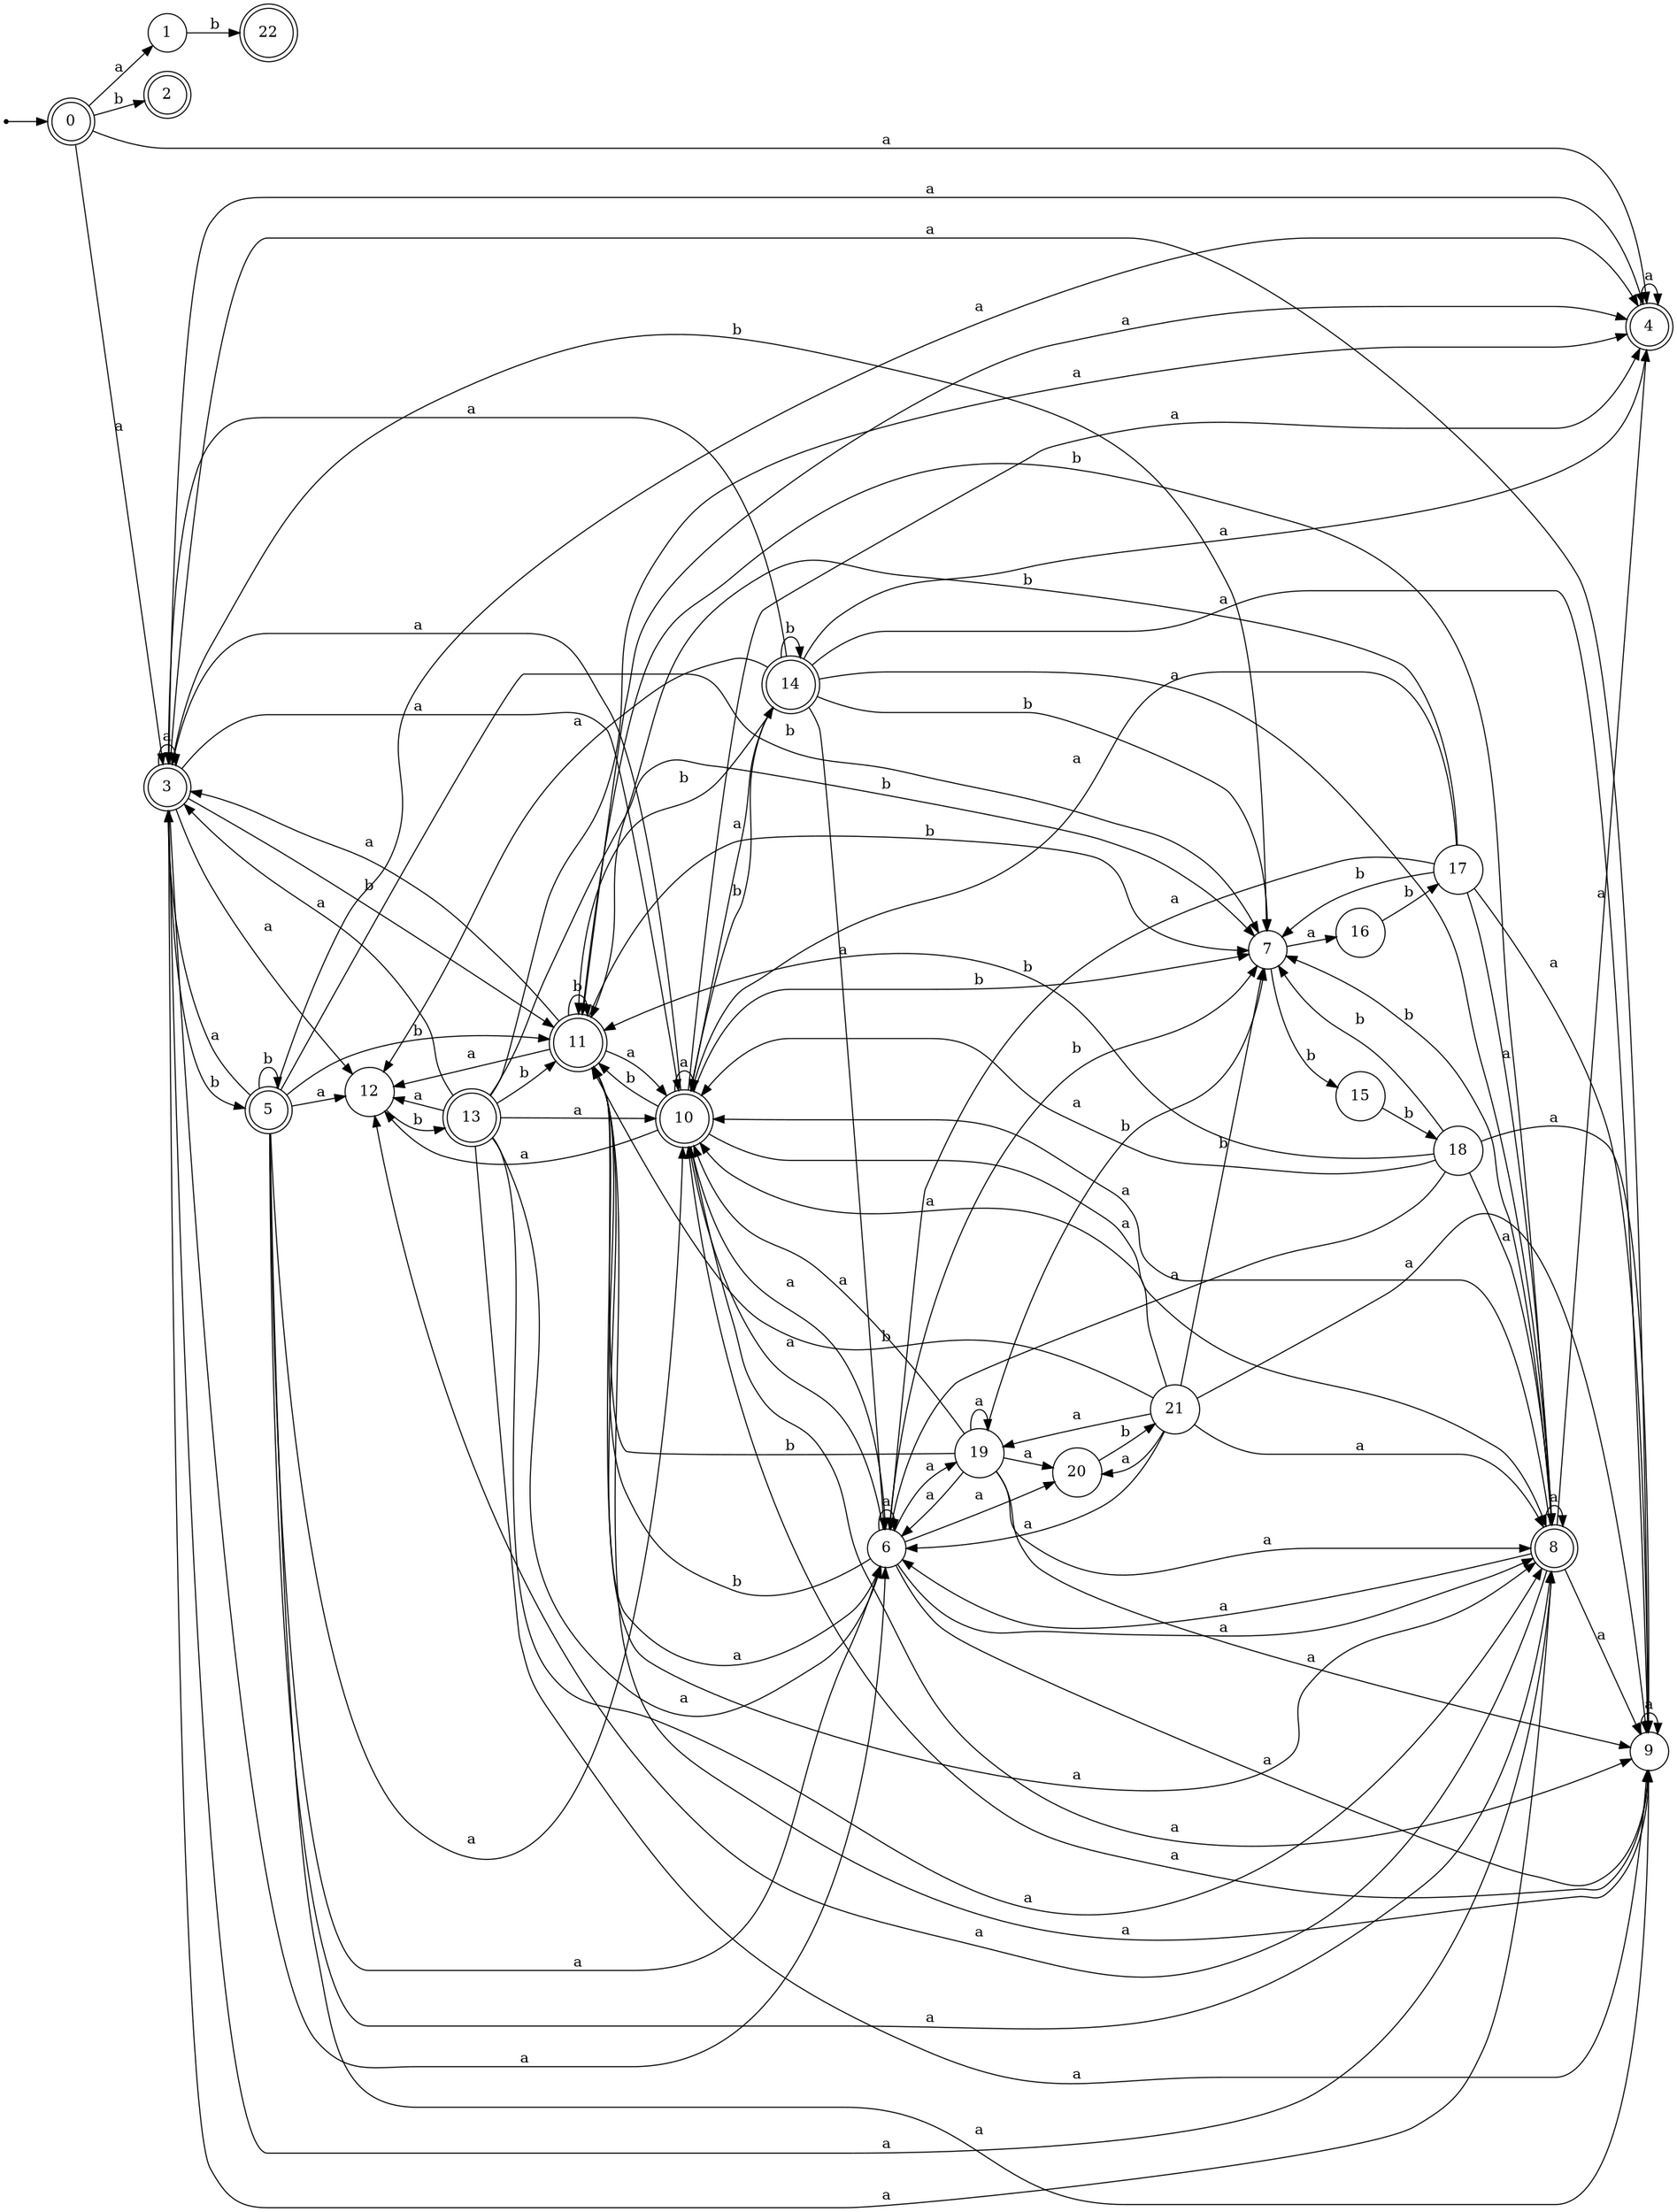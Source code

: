 digraph finite_state_machine {
rankdir=LR;
size="20,20";
node [shape = point]; "dummy0"
node [shape = doublecircle]; "0";"dummy0" -> "0";
node [shape = circle]; "1";
node [shape = doublecircle]; "2";node [shape = doublecircle]; "3";node [shape = doublecircle]; "4";node [shape = doublecircle]; "5";node [shape = circle]; "6";
node [shape = circle]; "7";
node [shape = doublecircle]; "8";node [shape = circle]; "9";
node [shape = doublecircle]; "10";node [shape = doublecircle]; "11";node [shape = circle]; "12";
node [shape = doublecircle]; "13";node [shape = doublecircle]; "14";node [shape = circle]; "15";
node [shape = circle]; "16";
node [shape = circle]; "17";
node [shape = circle]; "18";
node [shape = circle]; "19";
node [shape = circle]; "20";
node [shape = circle]; "21";
node [shape = doublecircle]; "22";"0" -> "1" [label = "a"];
 "0" -> "3" [label = "a"];
 "0" -> "4" [label = "a"];
 "0" -> "2" [label = "b"];
 "4" -> "4" [label = "a"];
 "3" -> "3" [label = "a"];
 "3" -> "4" [label = "a"];
 "3" -> "6" [label = "a"];
 "3" -> "8" [label = "a"];
 "3" -> "9" [label = "a"];
 "3" -> "10" [label = "a"];
 "3" -> "12" [label = "a"];
 "3" -> "11" [label = "b"];
 "3" -> "5" [label = "b"];
 "3" -> "7" [label = "b"];
 "12" -> "13" [label = "b"];
 "13" -> "3" [label = "a"];
 "13" -> "4" [label = "a"];
 "13" -> "6" [label = "a"];
 "13" -> "8" [label = "a"];
 "13" -> "9" [label = "a"];
 "13" -> "10" [label = "a"];
 "13" -> "12" [label = "a"];
 "13" -> "11" [label = "b"];
 "13" -> "7" [label = "b"];
 "11" -> "11" [label = "b"];
 "11" -> "7" [label = "b"];
 "11" -> "3" [label = "a"];
 "11" -> "4" [label = "a"];
 "11" -> "6" [label = "a"];
 "11" -> "8" [label = "a"];
 "11" -> "9" [label = "a"];
 "11" -> "10" [label = "a"];
 "11" -> "12" [label = "a"];
 "10" -> "3" [label = "a"];
 "10" -> "4" [label = "a"];
 "10" -> "6" [label = "a"];
 "10" -> "8" [label = "a"];
 "10" -> "9" [label = "a"];
 "10" -> "10" [label = "a"];
 "10" -> "12" [label = "a"];
 "10" -> "11" [label = "b"];
 "10" -> "14" [label = "b"];
 "10" -> "7" [label = "b"];
 "14" -> "11" [label = "b"];
 "14" -> "14" [label = "b"];
 "14" -> "7" [label = "b"];
 "14" -> "3" [label = "a"];
 "14" -> "4" [label = "a"];
 "14" -> "6" [label = "a"];
 "14" -> "8" [label = "a"];
 "14" -> "9" [label = "a"];
 "14" -> "10" [label = "a"];
 "14" -> "12" [label = "a"];
 "9" -> "9" [label = "a"];
 "9" -> "10" [label = "a"];
 "8" -> "3" [label = "a"];
 "8" -> "4" [label = "a"];
 "8" -> "6" [label = "a"];
 "8" -> "8" [label = "a"];
 "8" -> "9" [label = "a"];
 "8" -> "10" [label = "a"];
 "8" -> "12" [label = "a"];
 "8" -> "11" [label = "b"];
 "8" -> "7" [label = "b"];
 "7" -> "15" [label = "b"];
 "7" -> "16" [label = "a"];
 "16" -> "17" [label = "b"];
 "17" -> "11" [label = "b"];
 "17" -> "7" [label = "b"];
 "17" -> "8" [label = "a"];
 "17" -> "9" [label = "a"];
 "17" -> "10" [label = "a"];
 "17" -> "6" [label = "a"];
 "15" -> "18" [label = "b"];
 "18" -> "11" [label = "b"];
 "18" -> "7" [label = "b"];
 "18" -> "8" [label = "a"];
 "18" -> "9" [label = "a"];
 "18" -> "10" [label = "a"];
 "18" -> "6" [label = "a"];
 "6" -> "19" [label = "a"];
 "6" -> "20" [label = "a"];
 "6" -> "6" [label = "a"];
 "6" -> "8" [label = "a"];
 "6" -> "9" [label = "a"];
 "6" -> "10" [label = "a"];
 "6" -> "11" [label = "b"];
 "6" -> "7" [label = "b"];
 "20" -> "21" [label = "b"];
 "21" -> "19" [label = "a"];
 "21" -> "20" [label = "a"];
 "21" -> "6" [label = "a"];
 "21" -> "8" [label = "a"];
 "21" -> "9" [label = "a"];
 "21" -> "10" [label = "a"];
 "21" -> "11" [label = "b"];
 "21" -> "7" [label = "b"];
 "19" -> "19" [label = "a"];
 "19" -> "20" [label = "a"];
 "19" -> "6" [label = "a"];
 "19" -> "8" [label = "a"];
 "19" -> "9" [label = "a"];
 "19" -> "10" [label = "a"];
 "19" -> "11" [label = "b"];
 "19" -> "7" [label = "b"];
 "5" -> "11" [label = "b"];
 "5" -> "5" [label = "b"];
 "5" -> "7" [label = "b"];
 "5" -> "3" [label = "a"];
 "5" -> "4" [label = "a"];
 "5" -> "6" [label = "a"];
 "5" -> "8" [label = "a"];
 "5" -> "9" [label = "a"];
 "5" -> "10" [label = "a"];
 "5" -> "12" [label = "a"];
 "1" -> "22" [label = "b"];
 }
